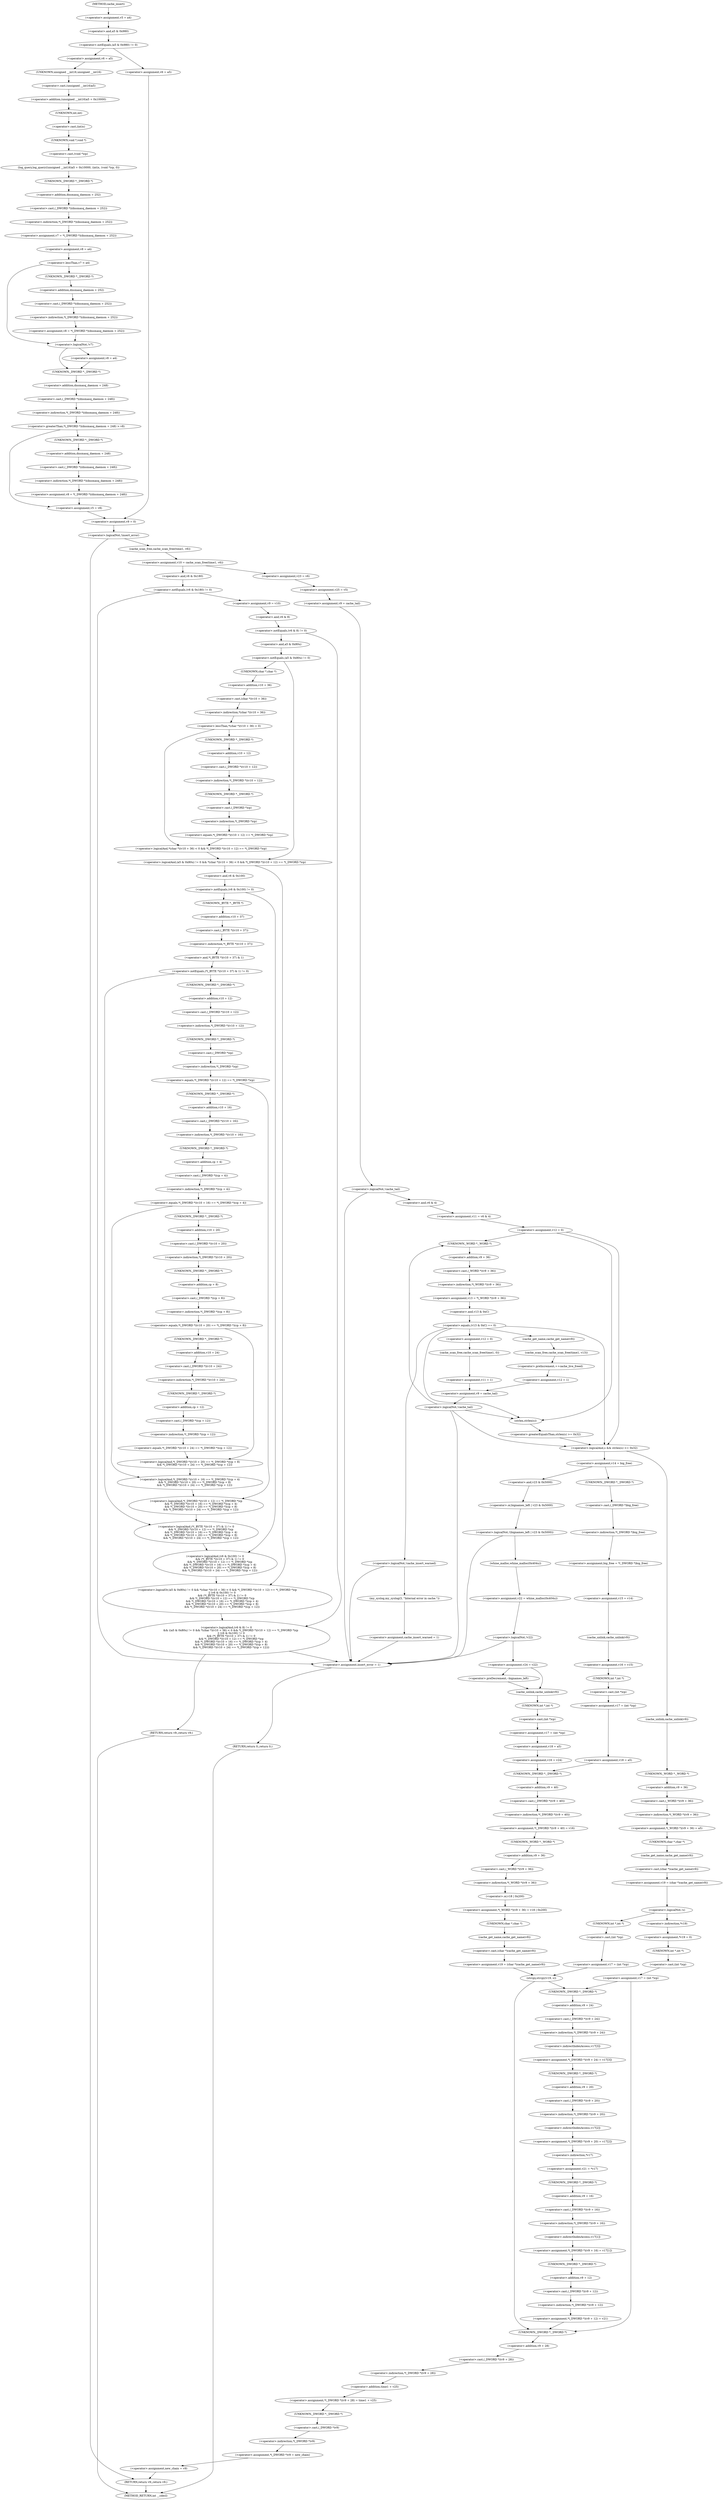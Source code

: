 digraph cache_insert {  
"1000148" [label = "(<operator>.assignment,v5 = a4)" ]
"1000152" [label = "(<operator>.notEquals,(a5 & 0x980) != 0)" ]
"1000153" [label = "(<operator>.and,a5 & 0x980)" ]
"1000158" [label = "(<operator>.assignment,v6 = a5)" ]
"1000161" [label = "(log_query,log_query((unsigned __int16)a5 + 0x10000, (int)s, (void *)cp, 0))" ]
"1000162" [label = "(<operator>.addition,(unsigned __int16)a5 + 0x10000)" ]
"1000163" [label = "(<operator>.cast,(unsigned __int16)a5)" ]
"1000164" [label = "(UNKNOWN,unsigned __int16,unsigned __int16)" ]
"1000167" [label = "(<operator>.cast,(int)s)" ]
"1000168" [label = "(UNKNOWN,int,int)" ]
"1000170" [label = "(<operator>.cast,(void *)cp)" ]
"1000171" [label = "(UNKNOWN,void *,void *)" ]
"1000174" [label = "(<operator>.assignment,v7 = *(_DWORD *)(dnsmasq_daemon + 252))" ]
"1000176" [label = "(<operator>.indirection,*(_DWORD *)(dnsmasq_daemon + 252))" ]
"1000177" [label = "(<operator>.cast,(_DWORD *)(dnsmasq_daemon + 252))" ]
"1000178" [label = "(UNKNOWN,_DWORD *,_DWORD *)" ]
"1000179" [label = "(<operator>.addition,dnsmasq_daemon + 252)" ]
"1000182" [label = "(<operator>.assignment,v8 = a4)" ]
"1000186" [label = "(<operator>.lessThan,v7 < a4)" ]
"1000189" [label = "(<operator>.assignment,v8 = *(_DWORD *)(dnsmasq_daemon + 252))" ]
"1000191" [label = "(<operator>.indirection,*(_DWORD *)(dnsmasq_daemon + 252))" ]
"1000192" [label = "(<operator>.cast,(_DWORD *)(dnsmasq_daemon + 252))" ]
"1000193" [label = "(UNKNOWN,_DWORD *,_DWORD *)" ]
"1000194" [label = "(<operator>.addition,dnsmasq_daemon + 252)" ]
"1000198" [label = "(<operator>.logicalNot,!v7)" ]
"1000200" [label = "(<operator>.assignment,v8 = a4)" ]
"1000204" [label = "(<operator>.greaterThan,*(_DWORD *)(dnsmasq_daemon + 248) > v8)" ]
"1000205" [label = "(<operator>.indirection,*(_DWORD *)(dnsmasq_daemon + 248))" ]
"1000206" [label = "(<operator>.cast,(_DWORD *)(dnsmasq_daemon + 248))" ]
"1000207" [label = "(UNKNOWN,_DWORD *,_DWORD *)" ]
"1000208" [label = "(<operator>.addition,dnsmasq_daemon + 248)" ]
"1000212" [label = "(<operator>.assignment,v8 = *(_DWORD *)(dnsmasq_daemon + 248))" ]
"1000214" [label = "(<operator>.indirection,*(_DWORD *)(dnsmasq_daemon + 248))" ]
"1000215" [label = "(<operator>.cast,(_DWORD *)(dnsmasq_daemon + 248))" ]
"1000216" [label = "(UNKNOWN,_DWORD *,_DWORD *)" ]
"1000217" [label = "(<operator>.addition,dnsmasq_daemon + 248)" ]
"1000220" [label = "(<operator>.assignment,v5 = v8)" ]
"1000225" [label = "(<operator>.assignment,v6 = a5)" ]
"1000228" [label = "(<operator>.assignment,v9 = 0)" ]
"1000232" [label = "(<operator>.logicalNot,!insert_error)" ]
"1000235" [label = "(<operator>.assignment,v10 = cache_scan_free(time1, v6))" ]
"1000237" [label = "(cache_scan_free,cache_scan_free(time1, v6))" ]
"1000244" [label = "(<operator>.notEquals,(v6 & 0x180) != 0)" ]
"1000245" [label = "(<operator>.and,v6 & 0x180)" ]
"1000250" [label = "(<operator>.assignment,v9 = v10)" ]
"1000254" [label = "(<operator>.logicalAnd,(v6 & 8) != 0\n          && ((a5 & 0x80u) != 0 && *(char *)(v10 + 36) < 0 && *(_DWORD *)(v10 + 12) == *(_DWORD *)cp\n           || (v6 & 0x100) != 0\n           && (*(_BYTE *)(v10 + 37) & 1) != 0\n           && *(_DWORD *)(v10 + 12) == *(_DWORD *)cp\n           && *(_DWORD *)(v10 + 16) == *(_DWORD *)(cp + 4)\n           && *(_DWORD *)(v10 + 20) == *(_DWORD *)(cp + 8)\n           && *(_DWORD *)(v10 + 24) == *(_DWORD *)(cp + 12)))" ]
"1000255" [label = "(<operator>.notEquals,(v6 & 8) != 0)" ]
"1000256" [label = "(<operator>.and,v6 & 8)" ]
"1000260" [label = "(<operator>.logicalOr,(a5 & 0x80u) != 0 && *(char *)(v10 + 36) < 0 && *(_DWORD *)(v10 + 12) == *(_DWORD *)cp\n           || (v6 & 0x100) != 0\n           && (*(_BYTE *)(v10 + 37) & 1) != 0\n           && *(_DWORD *)(v10 + 12) == *(_DWORD *)cp\n           && *(_DWORD *)(v10 + 16) == *(_DWORD *)(cp + 4)\n           && *(_DWORD *)(v10 + 20) == *(_DWORD *)(cp + 8)\n           && *(_DWORD *)(v10 + 24) == *(_DWORD *)(cp + 12))" ]
"1000261" [label = "(<operator>.logicalAnd,(a5 & 0x80u) != 0 && *(char *)(v10 + 36) < 0 && *(_DWORD *)(v10 + 12) == *(_DWORD *)cp)" ]
"1000262" [label = "(<operator>.notEquals,(a5 & 0x80u) != 0)" ]
"1000263" [label = "(<operator>.and,a5 & 0x80u)" ]
"1000267" [label = "(<operator>.logicalAnd,*(char *)(v10 + 36) < 0 && *(_DWORD *)(v10 + 12) == *(_DWORD *)cp)" ]
"1000268" [label = "(<operator>.lessThan,*(char *)(v10 + 36) < 0)" ]
"1000269" [label = "(<operator>.indirection,*(char *)(v10 + 36))" ]
"1000270" [label = "(<operator>.cast,(char *)(v10 + 36))" ]
"1000271" [label = "(UNKNOWN,char *,char *)" ]
"1000272" [label = "(<operator>.addition,v10 + 36)" ]
"1000276" [label = "(<operator>.equals,*(_DWORD *)(v10 + 12) == *(_DWORD *)cp)" ]
"1000277" [label = "(<operator>.indirection,*(_DWORD *)(v10 + 12))" ]
"1000278" [label = "(<operator>.cast,(_DWORD *)(v10 + 12))" ]
"1000279" [label = "(UNKNOWN,_DWORD *,_DWORD *)" ]
"1000280" [label = "(<operator>.addition,v10 + 12)" ]
"1000283" [label = "(<operator>.indirection,*(_DWORD *)cp)" ]
"1000284" [label = "(<operator>.cast,(_DWORD *)cp)" ]
"1000285" [label = "(UNKNOWN,_DWORD *,_DWORD *)" ]
"1000287" [label = "(<operator>.logicalAnd,(v6 & 0x100) != 0\n           && (*(_BYTE *)(v10 + 37) & 1) != 0\n           && *(_DWORD *)(v10 + 12) == *(_DWORD *)cp\n           && *(_DWORD *)(v10 + 16) == *(_DWORD *)(cp + 4)\n           && *(_DWORD *)(v10 + 20) == *(_DWORD *)(cp + 8)\n           && *(_DWORD *)(v10 + 24) == *(_DWORD *)(cp + 12))" ]
"1000288" [label = "(<operator>.notEquals,(v6 & 0x100) != 0)" ]
"1000289" [label = "(<operator>.and,v6 & 0x100)" ]
"1000293" [label = "(<operator>.logicalAnd,(*(_BYTE *)(v10 + 37) & 1) != 0\n           && *(_DWORD *)(v10 + 12) == *(_DWORD *)cp\n           && *(_DWORD *)(v10 + 16) == *(_DWORD *)(cp + 4)\n           && *(_DWORD *)(v10 + 20) == *(_DWORD *)(cp + 8)\n           && *(_DWORD *)(v10 + 24) == *(_DWORD *)(cp + 12))" ]
"1000294" [label = "(<operator>.notEquals,(*(_BYTE *)(v10 + 37) & 1) != 0)" ]
"1000295" [label = "(<operator>.and,*(_BYTE *)(v10 + 37) & 1)" ]
"1000296" [label = "(<operator>.indirection,*(_BYTE *)(v10 + 37))" ]
"1000297" [label = "(<operator>.cast,(_BYTE *)(v10 + 37))" ]
"1000298" [label = "(UNKNOWN,_BYTE *,_BYTE *)" ]
"1000299" [label = "(<operator>.addition,v10 + 37)" ]
"1000304" [label = "(<operator>.logicalAnd,*(_DWORD *)(v10 + 12) == *(_DWORD *)cp\n           && *(_DWORD *)(v10 + 16) == *(_DWORD *)(cp + 4)\n           && *(_DWORD *)(v10 + 20) == *(_DWORD *)(cp + 8)\n           && *(_DWORD *)(v10 + 24) == *(_DWORD *)(cp + 12))" ]
"1000305" [label = "(<operator>.equals,*(_DWORD *)(v10 + 12) == *(_DWORD *)cp)" ]
"1000306" [label = "(<operator>.indirection,*(_DWORD *)(v10 + 12))" ]
"1000307" [label = "(<operator>.cast,(_DWORD *)(v10 + 12))" ]
"1000308" [label = "(UNKNOWN,_DWORD *,_DWORD *)" ]
"1000309" [label = "(<operator>.addition,v10 + 12)" ]
"1000312" [label = "(<operator>.indirection,*(_DWORD *)cp)" ]
"1000313" [label = "(<operator>.cast,(_DWORD *)cp)" ]
"1000314" [label = "(UNKNOWN,_DWORD *,_DWORD *)" ]
"1000316" [label = "(<operator>.logicalAnd,*(_DWORD *)(v10 + 16) == *(_DWORD *)(cp + 4)\n           && *(_DWORD *)(v10 + 20) == *(_DWORD *)(cp + 8)\n           && *(_DWORD *)(v10 + 24) == *(_DWORD *)(cp + 12))" ]
"1000317" [label = "(<operator>.equals,*(_DWORD *)(v10 + 16) == *(_DWORD *)(cp + 4))" ]
"1000318" [label = "(<operator>.indirection,*(_DWORD *)(v10 + 16))" ]
"1000319" [label = "(<operator>.cast,(_DWORD *)(v10 + 16))" ]
"1000320" [label = "(UNKNOWN,_DWORD *,_DWORD *)" ]
"1000321" [label = "(<operator>.addition,v10 + 16)" ]
"1000324" [label = "(<operator>.indirection,*(_DWORD *)(cp + 4))" ]
"1000325" [label = "(<operator>.cast,(_DWORD *)(cp + 4))" ]
"1000326" [label = "(UNKNOWN,_DWORD *,_DWORD *)" ]
"1000327" [label = "(<operator>.addition,cp + 4)" ]
"1000330" [label = "(<operator>.logicalAnd,*(_DWORD *)(v10 + 20) == *(_DWORD *)(cp + 8)\n           && *(_DWORD *)(v10 + 24) == *(_DWORD *)(cp + 12))" ]
"1000331" [label = "(<operator>.equals,*(_DWORD *)(v10 + 20) == *(_DWORD *)(cp + 8))" ]
"1000332" [label = "(<operator>.indirection,*(_DWORD *)(v10 + 20))" ]
"1000333" [label = "(<operator>.cast,(_DWORD *)(v10 + 20))" ]
"1000334" [label = "(UNKNOWN,_DWORD *,_DWORD *)" ]
"1000335" [label = "(<operator>.addition,v10 + 20)" ]
"1000338" [label = "(<operator>.indirection,*(_DWORD *)(cp + 8))" ]
"1000339" [label = "(<operator>.cast,(_DWORD *)(cp + 8))" ]
"1000340" [label = "(UNKNOWN,_DWORD *,_DWORD *)" ]
"1000341" [label = "(<operator>.addition,cp + 8)" ]
"1000344" [label = "(<operator>.equals,*(_DWORD *)(v10 + 24) == *(_DWORD *)(cp + 12))" ]
"1000345" [label = "(<operator>.indirection,*(_DWORD *)(v10 + 24))" ]
"1000346" [label = "(<operator>.cast,(_DWORD *)(v10 + 24))" ]
"1000347" [label = "(UNKNOWN,_DWORD *,_DWORD *)" ]
"1000348" [label = "(<operator>.addition,v10 + 24)" ]
"1000351" [label = "(<operator>.indirection,*(_DWORD *)(cp + 12))" ]
"1000352" [label = "(<operator>.cast,(_DWORD *)(cp + 12))" ]
"1000353" [label = "(UNKNOWN,_DWORD *,_DWORD *)" ]
"1000354" [label = "(<operator>.addition,cp + 12)" ]
"1000358" [label = "(RETURN,return v9;,return v9;)" ]
"1000361" [label = "(<operator>.assignment,insert_error = 1)" ]
"1000364" [label = "(RETURN,return 0;,return 0;)" ]
"1000366" [label = "(<operator>.assignment,v23 = v6)" ]
"1000369" [label = "(<operator>.assignment,v25 = v5)" ]
"1000372" [label = "(<operator>.assignment,v9 = cache_tail)" ]
"1000376" [label = "(<operator>.logicalNot,!cache_tail)" ]
"1000379" [label = "(<operator>.assignment,v11 = v6 & 4)" ]
"1000381" [label = "(<operator>.and,v6 & 4)" ]
"1000384" [label = "(<operator>.assignment,v12 = 0)" ]
"1000390" [label = "(<operator>.assignment,v13 = *(_WORD *)(v9 + 36))" ]
"1000392" [label = "(<operator>.indirection,*(_WORD *)(v9 + 36))" ]
"1000393" [label = "(<operator>.cast,(_WORD *)(v9 + 36))" ]
"1000394" [label = "(UNKNOWN,_WORD *,_WORD *)" ]
"1000395" [label = "(<operator>.addition,v9 + 36)" ]
"1000399" [label = "(<operator>.equals,(v13 & 0xC) == 0)" ]
"1000400" [label = "(<operator>.and,v13 & 0xC)" ]
"1000409" [label = "(<operator>.logicalNot,!cache_insert_warned)" ]
"1000412" [label = "(my_syslog,my_syslog(3, \"Internal error in cache.\"))" ]
"1000415" [label = "(<operator>.assignment,cache_insert_warned = 1)" ]
"1000422" [label = "(cache_get_name,cache_get_name(v9))" ]
"1000424" [label = "(cache_scan_free,cache_scan_free(time1, v13))" ]
"1000427" [label = "(<operator>.preIncrement,++cache_live_freed)" ]
"1000429" [label = "(<operator>.assignment,v12 = 1)" ]
"1000434" [label = "(<operator>.assignment,v12 = 0)" ]
"1000437" [label = "(cache_scan_free,cache_scan_free(time1, 0))" ]
"1000440" [label = "(<operator>.assignment,v11 = 1)" ]
"1000443" [label = "(<operator>.assignment,v9 = cache_tail)" ]
"1000447" [label = "(<operator>.logicalNot,!cache_tail)" ]
"1000451" [label = "(<operator>.logicalAnd,s && strlen(s) >= 0x32)" ]
"1000453" [label = "(<operator>.greaterEqualsThan,strlen(s) >= 0x32)" ]
"1000454" [label = "(strlen,strlen(s))" ]
"1000458" [label = "(<operator>.assignment,v14 = big_free)" ]
"1000464" [label = "(<operator>.assignment,big_free = *(_DWORD *)big_free)" ]
"1000466" [label = "(<operator>.indirection,*(_DWORD *)big_free)" ]
"1000467" [label = "(<operator>.cast,(_DWORD *)big_free)" ]
"1000468" [label = "(UNKNOWN,_DWORD *,_DWORD *)" ]
"1000470" [label = "(<operator>.assignment,v15 = v14)" ]
"1000473" [label = "(cache_unlink,cache_unlink(v9))" ]
"1000475" [label = "(<operator>.assignment,v16 = v15)" ]
"1000478" [label = "(<operator>.assignment,v17 = (int *)cp)" ]
"1000480" [label = "(<operator>.cast,(int *)cp)" ]
"1000481" [label = "(UNKNOWN,int *,int *)" ]
"1000483" [label = "(<operator>.assignment,v18 = a5)" ]
"1000489" [label = "(<operator>.logicalNot,!(bignames_left | v23 & 0x5000))" ]
"1000490" [label = "(<operator>.or,bignames_left | v23 & 0x5000)" ]
"1000492" [label = "(<operator>.and,v23 & 0x5000)" ]
"1000496" [label = "(<operator>.assignment,v22 = whine_malloc(0x404u))" ]
"1000498" [label = "(whine_malloc,whine_malloc(0x404u))" ]
"1000501" [label = "(<operator>.logicalNot,!v22)" ]
"1000504" [label = "(<operator>.assignment,v24 = v22)" ]
"1000509" [label = "(<operator>.preDecrement,--bignames_left)" ]
"1000511" [label = "(cache_unlink,cache_unlink(v9))" ]
"1000513" [label = "(<operator>.assignment,v17 = (int *)cp)" ]
"1000515" [label = "(<operator>.cast,(int *)cp)" ]
"1000516" [label = "(UNKNOWN,int *,int *)" ]
"1000518" [label = "(<operator>.assignment,v18 = a5)" ]
"1000521" [label = "(<operator>.assignment,v16 = v24)" ]
"1000524" [label = "(<operator>.assignment,*(_DWORD *)(v9 + 40) = v16)" ]
"1000525" [label = "(<operator>.indirection,*(_DWORD *)(v9 + 40))" ]
"1000526" [label = "(<operator>.cast,(_DWORD *)(v9 + 40))" ]
"1000527" [label = "(UNKNOWN,_DWORD *,_DWORD *)" ]
"1000528" [label = "(<operator>.addition,v9 + 40)" ]
"1000532" [label = "(<operator>.assignment,*(_WORD *)(v9 + 36) = v18 | 0x200)" ]
"1000533" [label = "(<operator>.indirection,*(_WORD *)(v9 + 36))" ]
"1000534" [label = "(<operator>.cast,(_WORD *)(v9 + 36))" ]
"1000535" [label = "(UNKNOWN,_WORD *,_WORD *)" ]
"1000536" [label = "(<operator>.addition,v9 + 36)" ]
"1000539" [label = "(<operator>.or,v18 | 0x200)" ]
"1000542" [label = "(<operator>.assignment,v19 = (char *)cache_get_name(v9))" ]
"1000544" [label = "(<operator>.cast,(char *)cache_get_name(v9))" ]
"1000545" [label = "(UNKNOWN,char *,char *)" ]
"1000546" [label = "(cache_get_name,cache_get_name(v9))" ]
"1000550" [label = "(cache_unlink,cache_unlink(v9))" ]
"1000552" [label = "(<operator>.assignment,*(_WORD *)(v9 + 36) = a5)" ]
"1000553" [label = "(<operator>.indirection,*(_WORD *)(v9 + 36))" ]
"1000554" [label = "(<operator>.cast,(_WORD *)(v9 + 36))" ]
"1000555" [label = "(UNKNOWN,_WORD *,_WORD *)" ]
"1000556" [label = "(<operator>.addition,v9 + 36)" ]
"1000560" [label = "(<operator>.assignment,v19 = (char *)cache_get_name(v9))" ]
"1000562" [label = "(<operator>.cast,(char *)cache_get_name(v9))" ]
"1000563" [label = "(UNKNOWN,char *,char *)" ]
"1000564" [label = "(cache_get_name,cache_get_name(v9))" ]
"1000567" [label = "(<operator>.logicalNot,!s)" ]
"1000570" [label = "(<operator>.assignment,*v19 = 0)" ]
"1000571" [label = "(<operator>.indirection,*v19)" ]
"1000574" [label = "(<operator>.assignment,v17 = (int *)cp)" ]
"1000576" [label = "(<operator>.cast,(int *)cp)" ]
"1000577" [label = "(UNKNOWN,int *,int *)" ]
"1000580" [label = "(<operator>.assignment,v17 = (int *)cp)" ]
"1000582" [label = "(<operator>.cast,(int *)cp)" ]
"1000583" [label = "(UNKNOWN,int *,int *)" ]
"1000585" [label = "(strcpy,strcpy(v19, s))" ]
"1000592" [label = "(<operator>.assignment,*(_DWORD *)(v9 + 24) = v17[3])" ]
"1000593" [label = "(<operator>.indirection,*(_DWORD *)(v9 + 24))" ]
"1000594" [label = "(<operator>.cast,(_DWORD *)(v9 + 24))" ]
"1000595" [label = "(UNKNOWN,_DWORD *,_DWORD *)" ]
"1000596" [label = "(<operator>.addition,v9 + 24)" ]
"1000599" [label = "(<operator>.indirectIndexAccess,v17[3])" ]
"1000602" [label = "(<operator>.assignment,*(_DWORD *)(v9 + 20) = v17[2])" ]
"1000603" [label = "(<operator>.indirection,*(_DWORD *)(v9 + 20))" ]
"1000604" [label = "(<operator>.cast,(_DWORD *)(v9 + 20))" ]
"1000605" [label = "(UNKNOWN,_DWORD *,_DWORD *)" ]
"1000606" [label = "(<operator>.addition,v9 + 20)" ]
"1000609" [label = "(<operator>.indirectIndexAccess,v17[2])" ]
"1000612" [label = "(<operator>.assignment,v21 = *v17)" ]
"1000614" [label = "(<operator>.indirection,*v17)" ]
"1000616" [label = "(<operator>.assignment,*(_DWORD *)(v9 + 16) = v17[1])" ]
"1000617" [label = "(<operator>.indirection,*(_DWORD *)(v9 + 16))" ]
"1000618" [label = "(<operator>.cast,(_DWORD *)(v9 + 16))" ]
"1000619" [label = "(UNKNOWN,_DWORD *,_DWORD *)" ]
"1000620" [label = "(<operator>.addition,v9 + 16)" ]
"1000623" [label = "(<operator>.indirectIndexAccess,v17[1])" ]
"1000626" [label = "(<operator>.assignment,*(_DWORD *)(v9 + 12) = v21)" ]
"1000627" [label = "(<operator>.indirection,*(_DWORD *)(v9 + 12))" ]
"1000628" [label = "(<operator>.cast,(_DWORD *)(v9 + 12))" ]
"1000629" [label = "(UNKNOWN,_DWORD *,_DWORD *)" ]
"1000630" [label = "(<operator>.addition,v9 + 12)" ]
"1000634" [label = "(<operator>.assignment,*(_DWORD *)(v9 + 28) = time1 + v25)" ]
"1000635" [label = "(<operator>.indirection,*(_DWORD *)(v9 + 28))" ]
"1000636" [label = "(<operator>.cast,(_DWORD *)(v9 + 28))" ]
"1000637" [label = "(UNKNOWN,_DWORD *,_DWORD *)" ]
"1000638" [label = "(<operator>.addition,v9 + 28)" ]
"1000641" [label = "(<operator>.addition,time1 + v25)" ]
"1000644" [label = "(<operator>.assignment,*(_DWORD *)v9 = new_chain)" ]
"1000645" [label = "(<operator>.indirection,*(_DWORD *)v9)" ]
"1000646" [label = "(<operator>.cast,(_DWORD *)v9)" ]
"1000647" [label = "(UNKNOWN,_DWORD *,_DWORD *)" ]
"1000650" [label = "(<operator>.assignment,new_chain = v9)" ]
"1000653" [label = "(RETURN,return v9;,return v9;)" ]
"1000121" [label = "(METHOD,cache_insert)" ]
"1000655" [label = "(METHOD_RETURN,int __cdecl)" ]
  "1000148" -> "1000153" 
  "1000152" -> "1000158" 
  "1000152" -> "1000225" 
  "1000153" -> "1000152" 
  "1000158" -> "1000164" 
  "1000161" -> "1000178" 
  "1000162" -> "1000168" 
  "1000163" -> "1000162" 
  "1000164" -> "1000163" 
  "1000167" -> "1000171" 
  "1000168" -> "1000167" 
  "1000170" -> "1000161" 
  "1000171" -> "1000170" 
  "1000174" -> "1000182" 
  "1000176" -> "1000174" 
  "1000177" -> "1000176" 
  "1000178" -> "1000179" 
  "1000179" -> "1000177" 
  "1000182" -> "1000186" 
  "1000186" -> "1000193" 
  "1000186" -> "1000198" 
  "1000189" -> "1000198" 
  "1000191" -> "1000189" 
  "1000192" -> "1000191" 
  "1000193" -> "1000194" 
  "1000194" -> "1000192" 
  "1000198" -> "1000207" 
  "1000198" -> "1000200" 
  "1000200" -> "1000207" 
  "1000204" -> "1000216" 
  "1000204" -> "1000220" 
  "1000205" -> "1000204" 
  "1000206" -> "1000205" 
  "1000207" -> "1000208" 
  "1000208" -> "1000206" 
  "1000212" -> "1000220" 
  "1000214" -> "1000212" 
  "1000215" -> "1000214" 
  "1000216" -> "1000217" 
  "1000217" -> "1000215" 
  "1000220" -> "1000228" 
  "1000225" -> "1000228" 
  "1000228" -> "1000232" 
  "1000232" -> "1000237" 
  "1000232" -> "1000653" 
  "1000235" -> "1000245" 
  "1000235" -> "1000366" 
  "1000237" -> "1000235" 
  "1000244" -> "1000250" 
  "1000244" -> "1000361" 
  "1000245" -> "1000244" 
  "1000250" -> "1000256" 
  "1000254" -> "1000358" 
  "1000254" -> "1000361" 
  "1000255" -> "1000254" 
  "1000255" -> "1000263" 
  "1000256" -> "1000255" 
  "1000260" -> "1000254" 
  "1000261" -> "1000260" 
  "1000261" -> "1000289" 
  "1000262" -> "1000271" 
  "1000262" -> "1000261" 
  "1000263" -> "1000262" 
  "1000267" -> "1000261" 
  "1000268" -> "1000279" 
  "1000268" -> "1000267" 
  "1000269" -> "1000268" 
  "1000270" -> "1000269" 
  "1000271" -> "1000272" 
  "1000272" -> "1000270" 
  "1000276" -> "1000267" 
  "1000277" -> "1000285" 
  "1000278" -> "1000277" 
  "1000279" -> "1000280" 
  "1000280" -> "1000278" 
  "1000283" -> "1000276" 
  "1000284" -> "1000283" 
  "1000285" -> "1000284" 
  "1000287" -> "1000260" 
  "1000288" -> "1000298" 
  "1000288" -> "1000287" 
  "1000289" -> "1000288" 
  "1000293" -> "1000287" 
  "1000294" -> "1000308" 
  "1000294" -> "1000293" 
  "1000295" -> "1000294" 
  "1000296" -> "1000295" 
  "1000297" -> "1000296" 
  "1000298" -> "1000299" 
  "1000299" -> "1000297" 
  "1000304" -> "1000293" 
  "1000305" -> "1000320" 
  "1000305" -> "1000304" 
  "1000306" -> "1000314" 
  "1000307" -> "1000306" 
  "1000308" -> "1000309" 
  "1000309" -> "1000307" 
  "1000312" -> "1000305" 
  "1000313" -> "1000312" 
  "1000314" -> "1000313" 
  "1000316" -> "1000304" 
  "1000317" -> "1000334" 
  "1000317" -> "1000316" 
  "1000318" -> "1000326" 
  "1000319" -> "1000318" 
  "1000320" -> "1000321" 
  "1000321" -> "1000319" 
  "1000324" -> "1000317" 
  "1000325" -> "1000324" 
  "1000326" -> "1000327" 
  "1000327" -> "1000325" 
  "1000330" -> "1000316" 
  "1000331" -> "1000347" 
  "1000331" -> "1000330" 
  "1000332" -> "1000340" 
  "1000333" -> "1000332" 
  "1000334" -> "1000335" 
  "1000335" -> "1000333" 
  "1000338" -> "1000331" 
  "1000339" -> "1000338" 
  "1000340" -> "1000341" 
  "1000341" -> "1000339" 
  "1000344" -> "1000330" 
  "1000345" -> "1000353" 
  "1000346" -> "1000345" 
  "1000347" -> "1000348" 
  "1000348" -> "1000346" 
  "1000351" -> "1000344" 
  "1000352" -> "1000351" 
  "1000353" -> "1000354" 
  "1000354" -> "1000352" 
  "1000358" -> "1000655" 
  "1000361" -> "1000364" 
  "1000364" -> "1000655" 
  "1000366" -> "1000369" 
  "1000369" -> "1000372" 
  "1000372" -> "1000376" 
  "1000376" -> "1000361" 
  "1000376" -> "1000381" 
  "1000379" -> "1000384" 
  "1000381" -> "1000379" 
  "1000384" -> "1000394" 
  "1000384" -> "1000451" 
  "1000384" -> "1000454" 
  "1000390" -> "1000400" 
  "1000392" -> "1000390" 
  "1000393" -> "1000392" 
  "1000394" -> "1000395" 
  "1000395" -> "1000393" 
  "1000399" -> "1000451" 
  "1000399" -> "1000454" 
  "1000399" -> "1000409" 
  "1000399" -> "1000422" 
  "1000399" -> "1000434" 
  "1000400" -> "1000399" 
  "1000409" -> "1000412" 
  "1000409" -> "1000361" 
  "1000412" -> "1000415" 
  "1000415" -> "1000361" 
  "1000422" -> "1000424" 
  "1000424" -> "1000427" 
  "1000427" -> "1000429" 
  "1000429" -> "1000443" 
  "1000434" -> "1000437" 
  "1000437" -> "1000440" 
  "1000440" -> "1000443" 
  "1000443" -> "1000447" 
  "1000447" -> "1000394" 
  "1000447" -> "1000451" 
  "1000447" -> "1000454" 
  "1000447" -> "1000361" 
  "1000451" -> "1000458" 
  "1000451" -> "1000550" 
  "1000453" -> "1000451" 
  "1000454" -> "1000453" 
  "1000458" -> "1000468" 
  "1000458" -> "1000492" 
  "1000464" -> "1000470" 
  "1000466" -> "1000464" 
  "1000467" -> "1000466" 
  "1000468" -> "1000467" 
  "1000470" -> "1000473" 
  "1000473" -> "1000475" 
  "1000475" -> "1000481" 
  "1000478" -> "1000483" 
  "1000480" -> "1000478" 
  "1000481" -> "1000480" 
  "1000483" -> "1000527" 
  "1000489" -> "1000361" 
  "1000489" -> "1000498" 
  "1000490" -> "1000489" 
  "1000492" -> "1000490" 
  "1000496" -> "1000501" 
  "1000498" -> "1000496" 
  "1000501" -> "1000361" 
  "1000501" -> "1000504" 
  "1000504" -> "1000509" 
  "1000504" -> "1000511" 
  "1000509" -> "1000511" 
  "1000511" -> "1000516" 
  "1000513" -> "1000518" 
  "1000515" -> "1000513" 
  "1000516" -> "1000515" 
  "1000518" -> "1000521" 
  "1000521" -> "1000527" 
  "1000524" -> "1000535" 
  "1000525" -> "1000524" 
  "1000526" -> "1000525" 
  "1000527" -> "1000528" 
  "1000528" -> "1000526" 
  "1000532" -> "1000545" 
  "1000533" -> "1000539" 
  "1000534" -> "1000533" 
  "1000535" -> "1000536" 
  "1000536" -> "1000534" 
  "1000539" -> "1000532" 
  "1000542" -> "1000585" 
  "1000544" -> "1000542" 
  "1000545" -> "1000546" 
  "1000546" -> "1000544" 
  "1000550" -> "1000555" 
  "1000552" -> "1000563" 
  "1000553" -> "1000552" 
  "1000554" -> "1000553" 
  "1000555" -> "1000556" 
  "1000556" -> "1000554" 
  "1000560" -> "1000567" 
  "1000562" -> "1000560" 
  "1000563" -> "1000564" 
  "1000564" -> "1000562" 
  "1000567" -> "1000571" 
  "1000567" -> "1000583" 
  "1000570" -> "1000577" 
  "1000571" -> "1000570" 
  "1000574" -> "1000595" 
  "1000574" -> "1000637" 
  "1000576" -> "1000574" 
  "1000577" -> "1000576" 
  "1000580" -> "1000585" 
  "1000582" -> "1000580" 
  "1000583" -> "1000582" 
  "1000585" -> "1000595" 
  "1000585" -> "1000637" 
  "1000592" -> "1000605" 
  "1000593" -> "1000599" 
  "1000594" -> "1000593" 
  "1000595" -> "1000596" 
  "1000596" -> "1000594" 
  "1000599" -> "1000592" 
  "1000602" -> "1000614" 
  "1000603" -> "1000609" 
  "1000604" -> "1000603" 
  "1000605" -> "1000606" 
  "1000606" -> "1000604" 
  "1000609" -> "1000602" 
  "1000612" -> "1000619" 
  "1000614" -> "1000612" 
  "1000616" -> "1000629" 
  "1000617" -> "1000623" 
  "1000618" -> "1000617" 
  "1000619" -> "1000620" 
  "1000620" -> "1000618" 
  "1000623" -> "1000616" 
  "1000626" -> "1000637" 
  "1000627" -> "1000626" 
  "1000628" -> "1000627" 
  "1000629" -> "1000630" 
  "1000630" -> "1000628" 
  "1000634" -> "1000647" 
  "1000635" -> "1000641" 
  "1000636" -> "1000635" 
  "1000637" -> "1000638" 
  "1000638" -> "1000636" 
  "1000641" -> "1000634" 
  "1000644" -> "1000650" 
  "1000645" -> "1000644" 
  "1000646" -> "1000645" 
  "1000647" -> "1000646" 
  "1000650" -> "1000653" 
  "1000653" -> "1000655" 
  "1000121" -> "1000148" 
}
